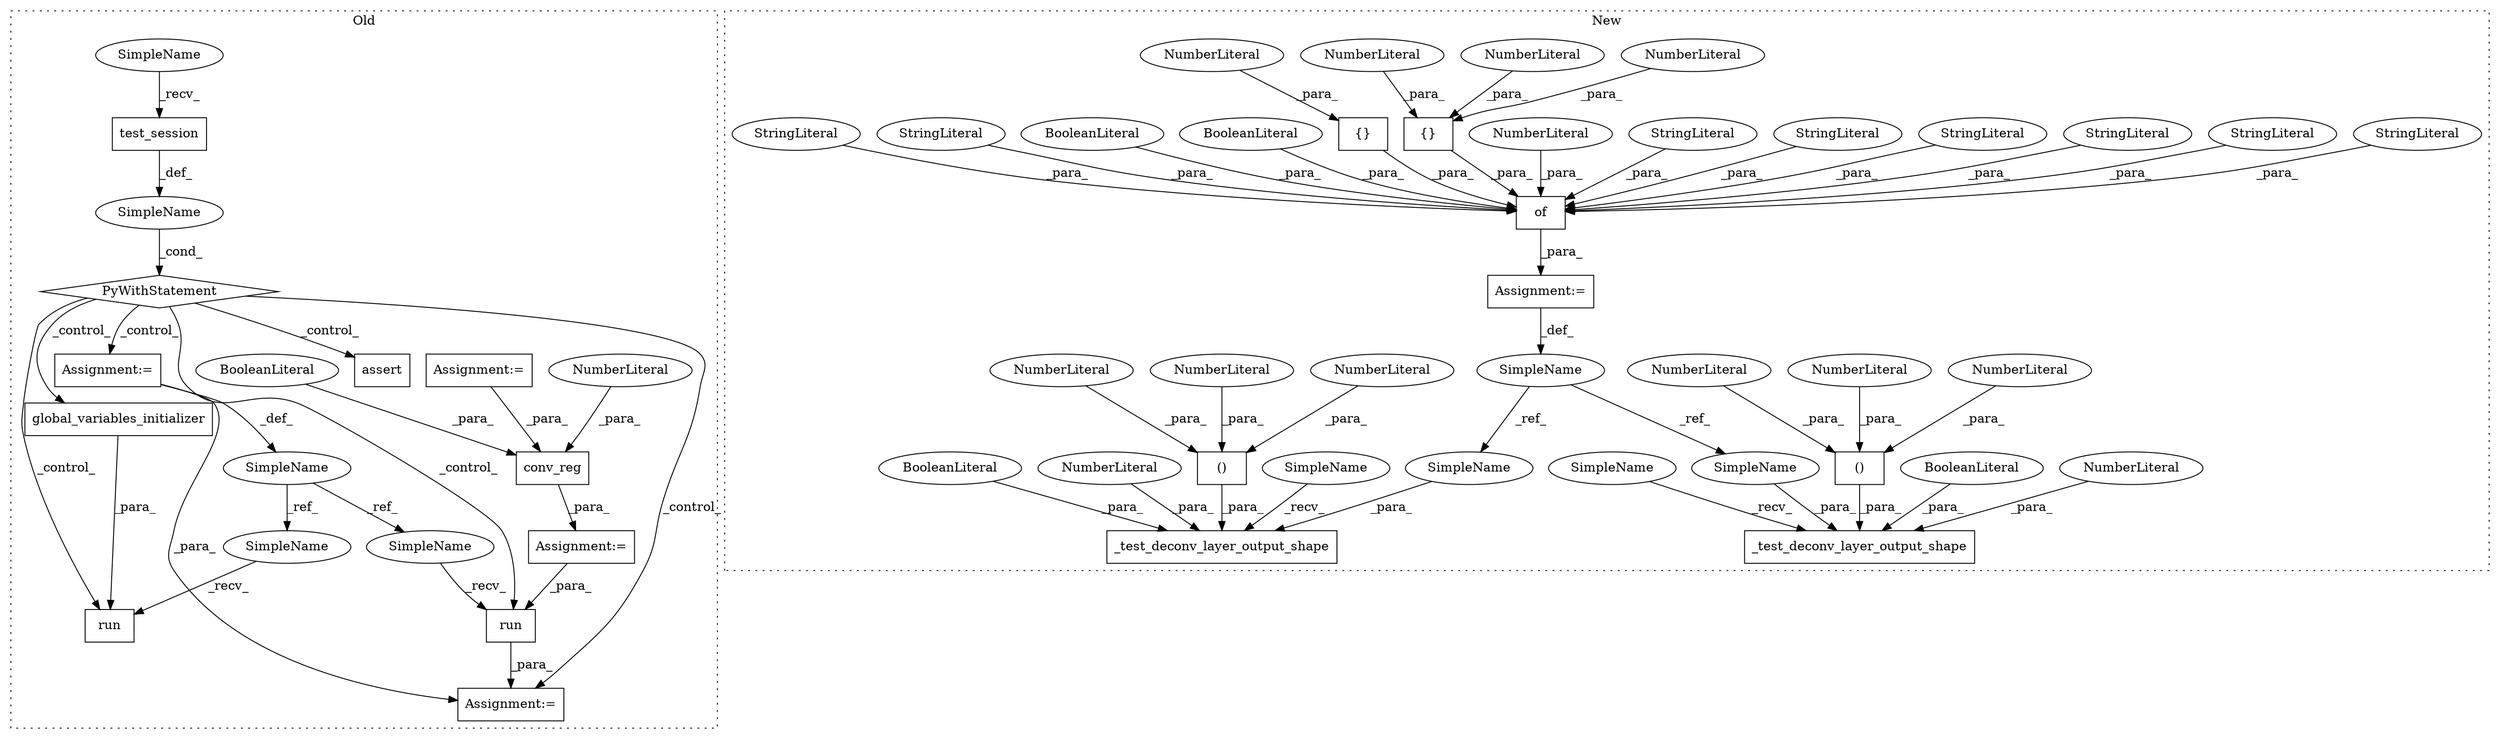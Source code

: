 digraph G {
subgraph cluster0 {
1 [label="test_session" a="32" s="7134" l="14" shape="box"];
5 [label="PyWithStatement" a="104" s="7119,7148" l="10,2" shape="diamond"];
6 [label="run" a="32" s="7245,7261" l="4,1" shape="box"];
7 [label="SimpleName" a="42" s="" l="" shape="ellipse"];
8 [label="run" a="32" s="7179,7224" l="4,1" shape="box"];
9 [label="SimpleName" a="42" s="7162" l="4" shape="ellipse"];
10 [label="global_variables_initializer" a="32" s="7194" l="30" shape="box"];
15 [label="Assignment:=" a="7" s="6927" l="1" shape="box"];
16 [label="Assignment:=" a="7" s="7068" l="1" shape="box"];
17 [label="Assignment:=" a="7" s="7162" l="4" shape="box"];
18 [label="Assignment:=" a="7" s="7239" l="1" shape="box"];
20 [label="assert" a="32" s="7275,7372" l="22,1" shape="box"];
32 [label="conv_reg" a="32" s="7069,7091" l="9,1" shape="box"];
43 [label="BooleanLiteral" a="9" s="7083" l="4" shape="ellipse"];
49 [label="NumberLiteral" a="34" s="7088" l="3" shape="ellipse"];
50 [label="SimpleName" a="42" s="7129" l="4" shape="ellipse"];
53 [label="SimpleName" a="42" s="7240" l="4" shape="ellipse"];
54 [label="SimpleName" a="42" s="7174" l="4" shape="ellipse"];
label = "Old";
style="dotted";
}
subgraph cluster1 {
2 [label="_test_deconv_layer_output_shape" a="32" s="7336,7459" l="32,1" shape="box"];
3 [label="()" a="106" s="7387" l="61" shape="box"];
4 [label="NumberLiteral" a="34" s="7456" l="3" shape="ellipse"];
11 [label="of" a="32" s="7010,7190" l="3,1" shape="box"];
12 [label="StringLiteral" a="45" s="7134" l="7" shape="ellipse"];
13 [label="StringLiteral" a="45" s="7089" l="11" shape="ellipse"];
14 [label="StringLiteral" a="45" s="7013" l="15" shape="ellipse"];
19 [label="BooleanLiteral" a="9" s="7450" l="5" shape="ellipse"];
21 [label="_test_deconv_layer_output_shape" a="32" s="7202,7324" l="32,1" shape="box"];
22 [label="()" a="106" s="7253" l="61" shape="box"];
23 [label="NumberLiteral" a="34" s="7297" l="2" shape="ellipse"];
24 [label="NumberLiteral" a="34" s="7312" l="2" shape="ellipse"];
25 [label="NumberLiteral" a="34" s="7387" l="1" shape="ellipse"];
26 [label="NumberLiteral" a="34" s="7431" l="2" shape="ellipse"];
27 [label="NumberLiteral" a="34" s="7282" l="2" shape="ellipse"];
28 [label="NumberLiteral" a="34" s="7234" l="1" shape="ellipse"];
29 [label="BooleanLiteral" a="9" s="7316" l="4" shape="ellipse"];
30 [label="StringLiteral" a="45" s="7122" l="11" shape="ellipse"];
31 [label="StringLiteral" a="45" s="7032" l="13" shape="ellipse"];
33 [label="StringLiteral" a="45" s="7107" l="9" shape="ellipse"];
34 [label="{}" a="4" s="7055,7061" l="1,1" shape="box"];
35 [label="NumberLiteral" a="34" s="7029" l="2" shape="ellipse"];
36 [label="NumberLiteral" a="34" s="7056" l="1" shape="ellipse"];
37 [label="NumberLiteral" a="34" s="7058" l="1" shape="ellipse"];
38 [label="{}" a="4" s="7081,7087" l="1,1" shape="box"];
39 [label="NumberLiteral" a="34" s="7086" l="1" shape="ellipse"];
40 [label="NumberLiteral" a="34" s="7060" l="1" shape="ellipse"];
41 [label="BooleanLiteral" a="9" s="7117" l="4" shape="ellipse"];
42 [label="BooleanLiteral" a="9" s="7101" l="5" shape="ellipse"];
44 [label="SimpleName" a="42" s="6994" l="11" shape="ellipse"];
45 [label="Assignment:=" a="7" s="7005" l="1" shape="box"];
46 [label="StringLiteral" a="45" s="7142" l="15" shape="ellipse"];
47 [label="StringLiteral" a="45" s="7063" l="8" shape="ellipse"];
48 [label="NumberLiteral" a="34" s="7446" l="2" shape="ellipse"];
51 [label="SimpleName" a="42" s="7236" l="11" shape="ellipse"];
52 [label="SimpleName" a="42" s="7370" l="11" shape="ellipse"];
55 [label="SimpleName" a="42" s="7331" l="4" shape="ellipse"];
56 [label="SimpleName" a="42" s="7197" l="4" shape="ellipse"];
label = "New";
style="dotted";
}
1 -> 7 [label="_def_"];
3 -> 2 [label="_para_"];
4 -> 2 [label="_para_"];
5 -> 10 [label="_control_"];
5 -> 6 [label="_control_"];
5 -> 8 [label="_control_"];
5 -> 17 [label="_control_"];
5 -> 20 [label="_control_"];
5 -> 18 [label="_control_"];
6 -> 18 [label="_para_"];
7 -> 5 [label="_cond_"];
9 -> 54 [label="_ref_"];
9 -> 53 [label="_ref_"];
10 -> 8 [label="_para_"];
11 -> 45 [label="_para_"];
12 -> 11 [label="_para_"];
13 -> 11 [label="_para_"];
14 -> 11 [label="_para_"];
15 -> 32 [label="_para_"];
16 -> 6 [label="_para_"];
17 -> 9 [label="_def_"];
17 -> 18 [label="_para_"];
19 -> 2 [label="_para_"];
22 -> 21 [label="_para_"];
23 -> 22 [label="_para_"];
24 -> 22 [label="_para_"];
25 -> 3 [label="_para_"];
26 -> 3 [label="_para_"];
27 -> 22 [label="_para_"];
28 -> 21 [label="_para_"];
29 -> 21 [label="_para_"];
30 -> 11 [label="_para_"];
31 -> 11 [label="_para_"];
32 -> 16 [label="_para_"];
33 -> 11 [label="_para_"];
34 -> 11 [label="_para_"];
35 -> 11 [label="_para_"];
36 -> 34 [label="_para_"];
37 -> 34 [label="_para_"];
38 -> 11 [label="_para_"];
39 -> 38 [label="_para_"];
40 -> 34 [label="_para_"];
41 -> 11 [label="_para_"];
42 -> 11 [label="_para_"];
43 -> 32 [label="_para_"];
44 -> 52 [label="_ref_"];
44 -> 51 [label="_ref_"];
45 -> 44 [label="_def_"];
46 -> 11 [label="_para_"];
47 -> 11 [label="_para_"];
48 -> 3 [label="_para_"];
49 -> 32 [label="_para_"];
50 -> 1 [label="_recv_"];
51 -> 21 [label="_para_"];
52 -> 2 [label="_para_"];
53 -> 6 [label="_recv_"];
54 -> 8 [label="_recv_"];
55 -> 2 [label="_recv_"];
56 -> 21 [label="_recv_"];
}